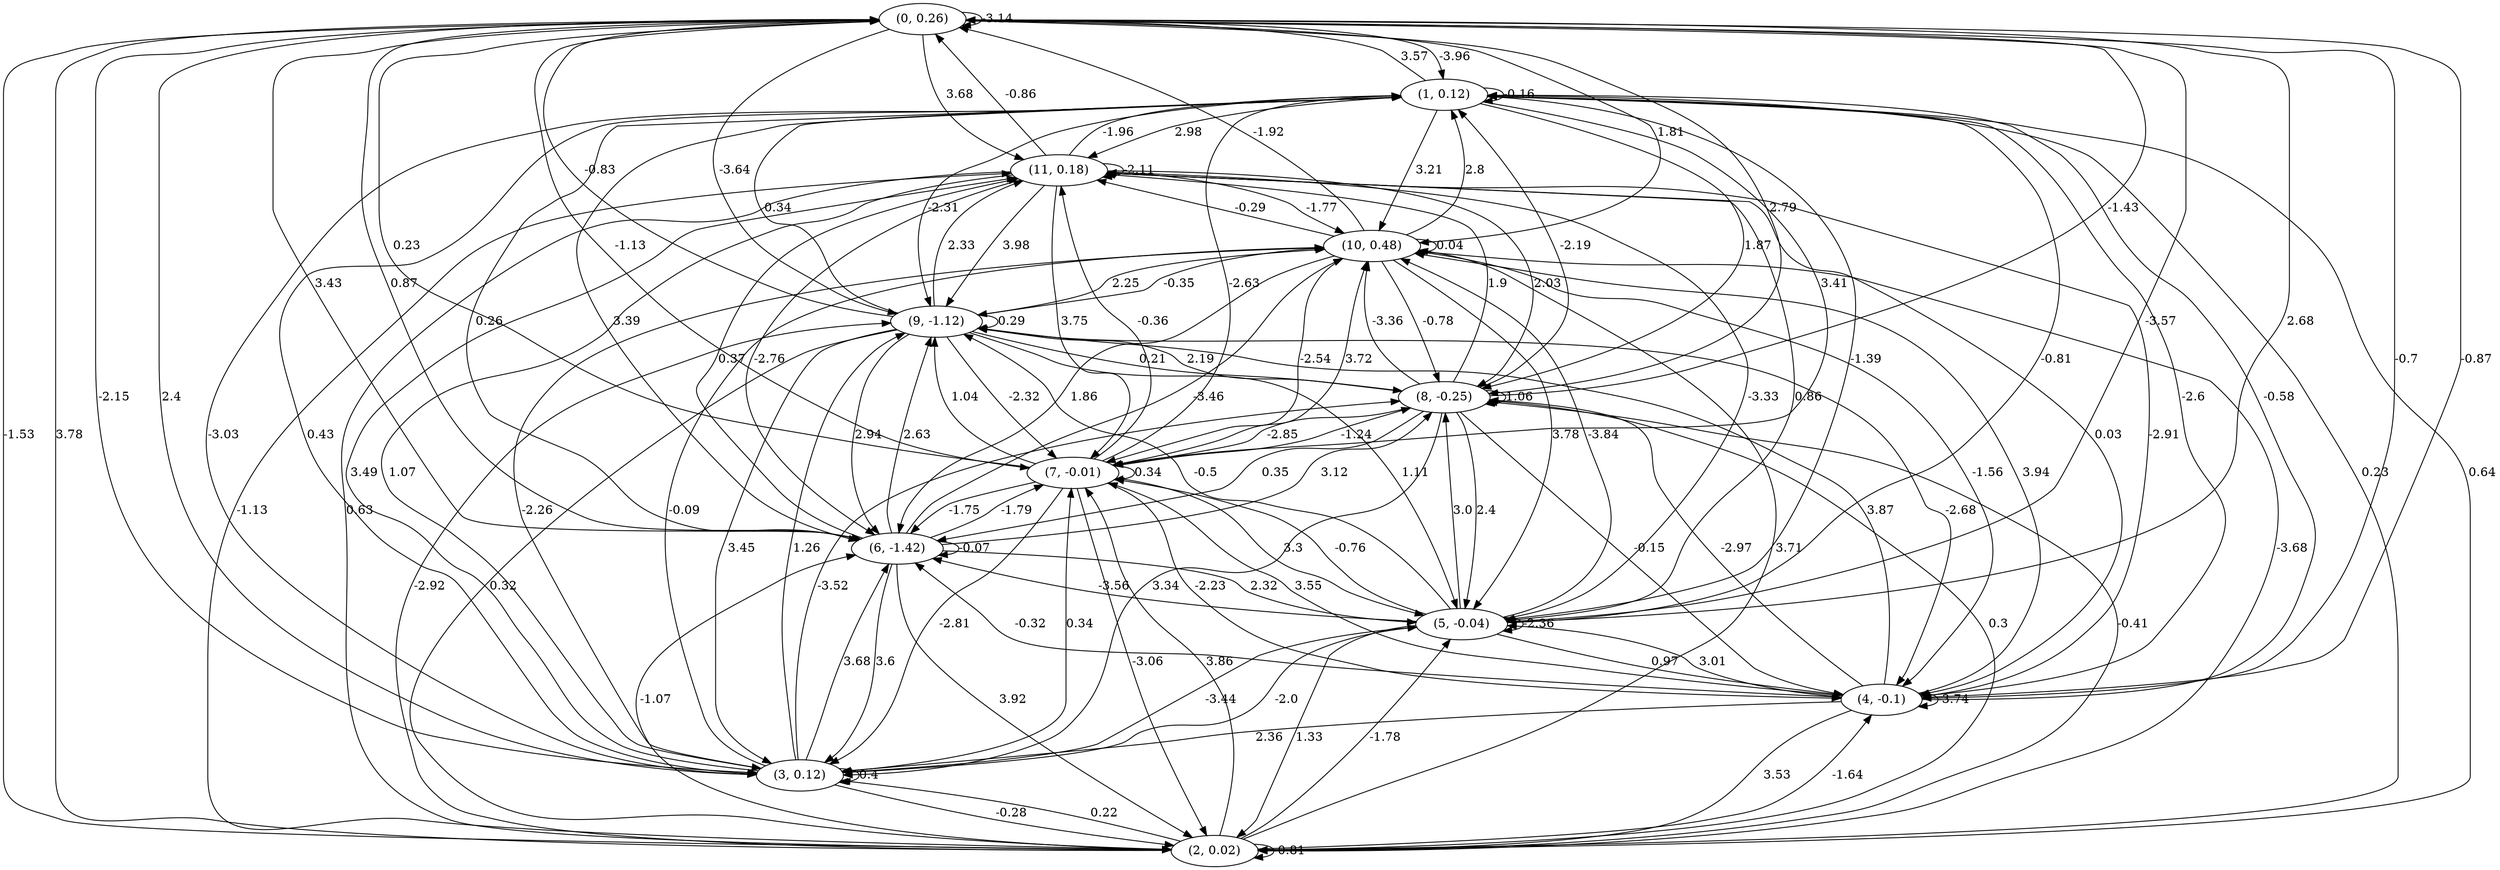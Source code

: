 digraph {
    0 [ label = "(0, 0.26)" ]
    1 [ label = "(1, 0.12)" ]
    2 [ label = "(2, 0.02)" ]
    3 [ label = "(3, 0.12)" ]
    4 [ label = "(4, -0.1)" ]
    5 [ label = "(5, -0.04)" ]
    6 [ label = "(6, -1.42)" ]
    7 [ label = "(7, -0.01)" ]
    8 [ label = "(8, -0.25)" ]
    9 [ label = "(9, -1.12)" ]
    10 [ label = "(10, 0.48)" ]
    11 [ label = "(11, 0.18)" ]
    0 -> 0 [ label = "-3.14" ]
    1 -> 1 [ label = "-0.16" ]
    2 -> 2 [ label = "-0.81" ]
    3 -> 3 [ label = "0.4" ]
    4 -> 4 [ label = "-3.74" ]
    5 -> 5 [ label = "-2.36" ]
    6 -> 6 [ label = "-0.07" ]
    7 -> 7 [ label = "0.34" ]
    8 -> 8 [ label = "1.06" ]
    9 -> 9 [ label = "0.29" ]
    10 -> 10 [ label = "0.04" ]
    11 -> 11 [ label = "-2.11" ]
    1 -> 0 [ label = "3.57" ]
    2 -> 0 [ label = "3.78" ]
    3 -> 0 [ label = "2.4" ]
    4 -> 0 [ label = "-0.87" ]
    5 -> 0 [ label = "2.68" ]
    6 -> 0 [ label = "0.87" ]
    7 -> 0 [ label = "0.23" ]
    8 -> 0 [ label = "-1.43" ]
    9 -> 0 [ label = "-0.83" ]
    10 -> 0 [ label = "-1.92" ]
    11 -> 0 [ label = "-0.86" ]
    0 -> 1 [ label = "-3.96" ]
    2 -> 1 [ label = "0.23" ]
    3 -> 1 [ label = "0.43" ]
    4 -> 1 [ label = "-0.58" ]
    5 -> 1 [ label = "-0.81" ]
    6 -> 1 [ label = "0.26" ]
    7 -> 1 [ label = "-2.63" ]
    8 -> 1 [ label = "-2.19" ]
    9 -> 1 [ label = "0.34" ]
    10 -> 1 [ label = "2.8" ]
    11 -> 1 [ label = "-1.96" ]
    0 -> 2 [ label = "-1.53" ]
    1 -> 2 [ label = "0.64" ]
    3 -> 2 [ label = "-0.28" ]
    4 -> 2 [ label = "3.53" ]
    5 -> 2 [ label = "1.33" ]
    6 -> 2 [ label = "3.92" ]
    7 -> 2 [ label = "-3.06" ]
    8 -> 2 [ label = "0.3" ]
    9 -> 2 [ label = "0.32" ]
    10 -> 2 [ label = "-3.68" ]
    11 -> 2 [ label = "0.63" ]
    0 -> 3 [ label = "-2.15" ]
    1 -> 3 [ label = "-3.03" ]
    2 -> 3 [ label = "0.22" ]
    4 -> 3 [ label = "2.36" ]
    5 -> 3 [ label = "-3.44" ]
    6 -> 3 [ label = "3.6" ]
    7 -> 3 [ label = "-2.81" ]
    8 -> 3 [ label = "3.34" ]
    9 -> 3 [ label = "3.45" ]
    10 -> 3 [ label = "-2.26" ]
    11 -> 3 [ label = "1.07" ]
    0 -> 4 [ label = "-0.7" ]
    1 -> 4 [ label = "-2.6" ]
    2 -> 4 [ label = "-1.64" ]
    5 -> 4 [ label = "0.97" ]
    7 -> 4 [ label = "-2.23" ]
    8 -> 4 [ label = "-0.15" ]
    9 -> 4 [ label = "-2.68" ]
    10 -> 4 [ label = "-1.56" ]
    11 -> 4 [ label = "0.03" ]
    0 -> 5 [ label = "-3.57" ]
    1 -> 5 [ label = "-1.39" ]
    2 -> 5 [ label = "-1.78" ]
    3 -> 5 [ label = "-2.0" ]
    4 -> 5 [ label = "3.01" ]
    6 -> 5 [ label = "2.32" ]
    7 -> 5 [ label = "3.3" ]
    8 -> 5 [ label = "2.4" ]
    9 -> 5 [ label = "1.11" ]
    10 -> 5 [ label = "3.78" ]
    11 -> 5 [ label = "0.86" ]
    0 -> 6 [ label = "3.43" ]
    1 -> 6 [ label = "3.39" ]
    2 -> 6 [ label = "-1.07" ]
    3 -> 6 [ label = "3.68" ]
    4 -> 6 [ label = "-0.32" ]
    5 -> 6 [ label = "-3.56" ]
    7 -> 6 [ label = "-1.75" ]
    8 -> 6 [ label = "0.35" ]
    9 -> 6 [ label = "2.94" ]
    10 -> 6 [ label = "1.86" ]
    11 -> 6 [ label = "-2.76" ]
    0 -> 7 [ label = "-1.13" ]
    1 -> 7 [ label = "3.41" ]
    2 -> 7 [ label = "3.86" ]
    3 -> 7 [ label = "0.34" ]
    4 -> 7 [ label = "3.55" ]
    5 -> 7 [ label = "-0.76" ]
    6 -> 7 [ label = "-1.79" ]
    8 -> 7 [ label = "-2.85" ]
    9 -> 7 [ label = "-2.32" ]
    10 -> 7 [ label = "-2.54" ]
    11 -> 7 [ label = "3.75" ]
    0 -> 8 [ label = "2.79" ]
    1 -> 8 [ label = "1.87" ]
    2 -> 8 [ label = "-0.41" ]
    3 -> 8 [ label = "-3.52" ]
    4 -> 8 [ label = "-2.97" ]
    5 -> 8 [ label = "3.0" ]
    6 -> 8 [ label = "3.12" ]
    7 -> 8 [ label = "-1.24" ]
    9 -> 8 [ label = "0.21" ]
    10 -> 8 [ label = "-0.78" ]
    11 -> 8 [ label = "2.03" ]
    0 -> 9 [ label = "-3.64" ]
    1 -> 9 [ label = "-2.31" ]
    2 -> 9 [ label = "-2.92" ]
    3 -> 9 [ label = "1.26" ]
    4 -> 9 [ label = "3.87" ]
    5 -> 9 [ label = "-0.5" ]
    6 -> 9 [ label = "2.63" ]
    7 -> 9 [ label = "1.04" ]
    8 -> 9 [ label = "2.19" ]
    10 -> 9 [ label = "-0.35" ]
    11 -> 9 [ label = "3.98" ]
    0 -> 10 [ label = "1.81" ]
    1 -> 10 [ label = "3.21" ]
    2 -> 10 [ label = "3.71" ]
    3 -> 10 [ label = "-0.09" ]
    4 -> 10 [ label = "3.94" ]
    5 -> 10 [ label = "-3.84" ]
    6 -> 10 [ label = "-3.46" ]
    7 -> 10 [ label = "3.72" ]
    8 -> 10 [ label = "-3.36" ]
    9 -> 10 [ label = "2.25" ]
    11 -> 10 [ label = "-1.77" ]
    0 -> 11 [ label = "3.68" ]
    1 -> 11 [ label = "2.98" ]
    2 -> 11 [ label = "-1.13" ]
    3 -> 11 [ label = "3.49" ]
    4 -> 11 [ label = "-2.91" ]
    5 -> 11 [ label = "-3.33" ]
    6 -> 11 [ label = "0.37" ]
    7 -> 11 [ label = "-0.36" ]
    8 -> 11 [ label = "1.9" ]
    9 -> 11 [ label = "2.33" ]
    10 -> 11 [ label = "-0.29" ]
}

